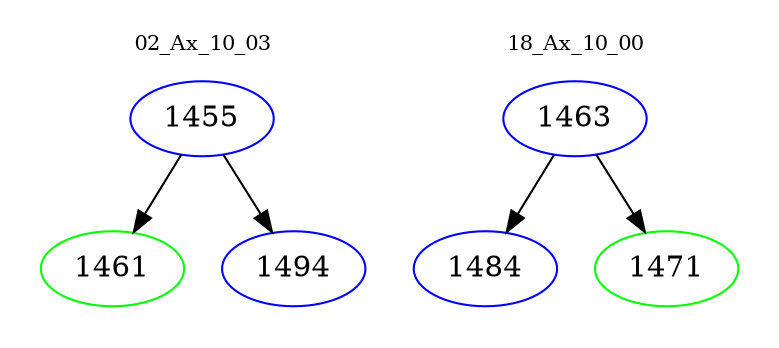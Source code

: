 digraph{
subgraph cluster_0 {
color = white
label = "02_Ax_10_03";
fontsize=10;
T0_1455 [label="1455", color="blue"]
T0_1455 -> T0_1461 [color="black"]
T0_1461 [label="1461", color="green"]
T0_1455 -> T0_1494 [color="black"]
T0_1494 [label="1494", color="blue"]
}
subgraph cluster_1 {
color = white
label = "18_Ax_10_00";
fontsize=10;
T1_1463 [label="1463", color="blue"]
T1_1463 -> T1_1484 [color="black"]
T1_1484 [label="1484", color="blue"]
T1_1463 -> T1_1471 [color="black"]
T1_1471 [label="1471", color="green"]
}
}
